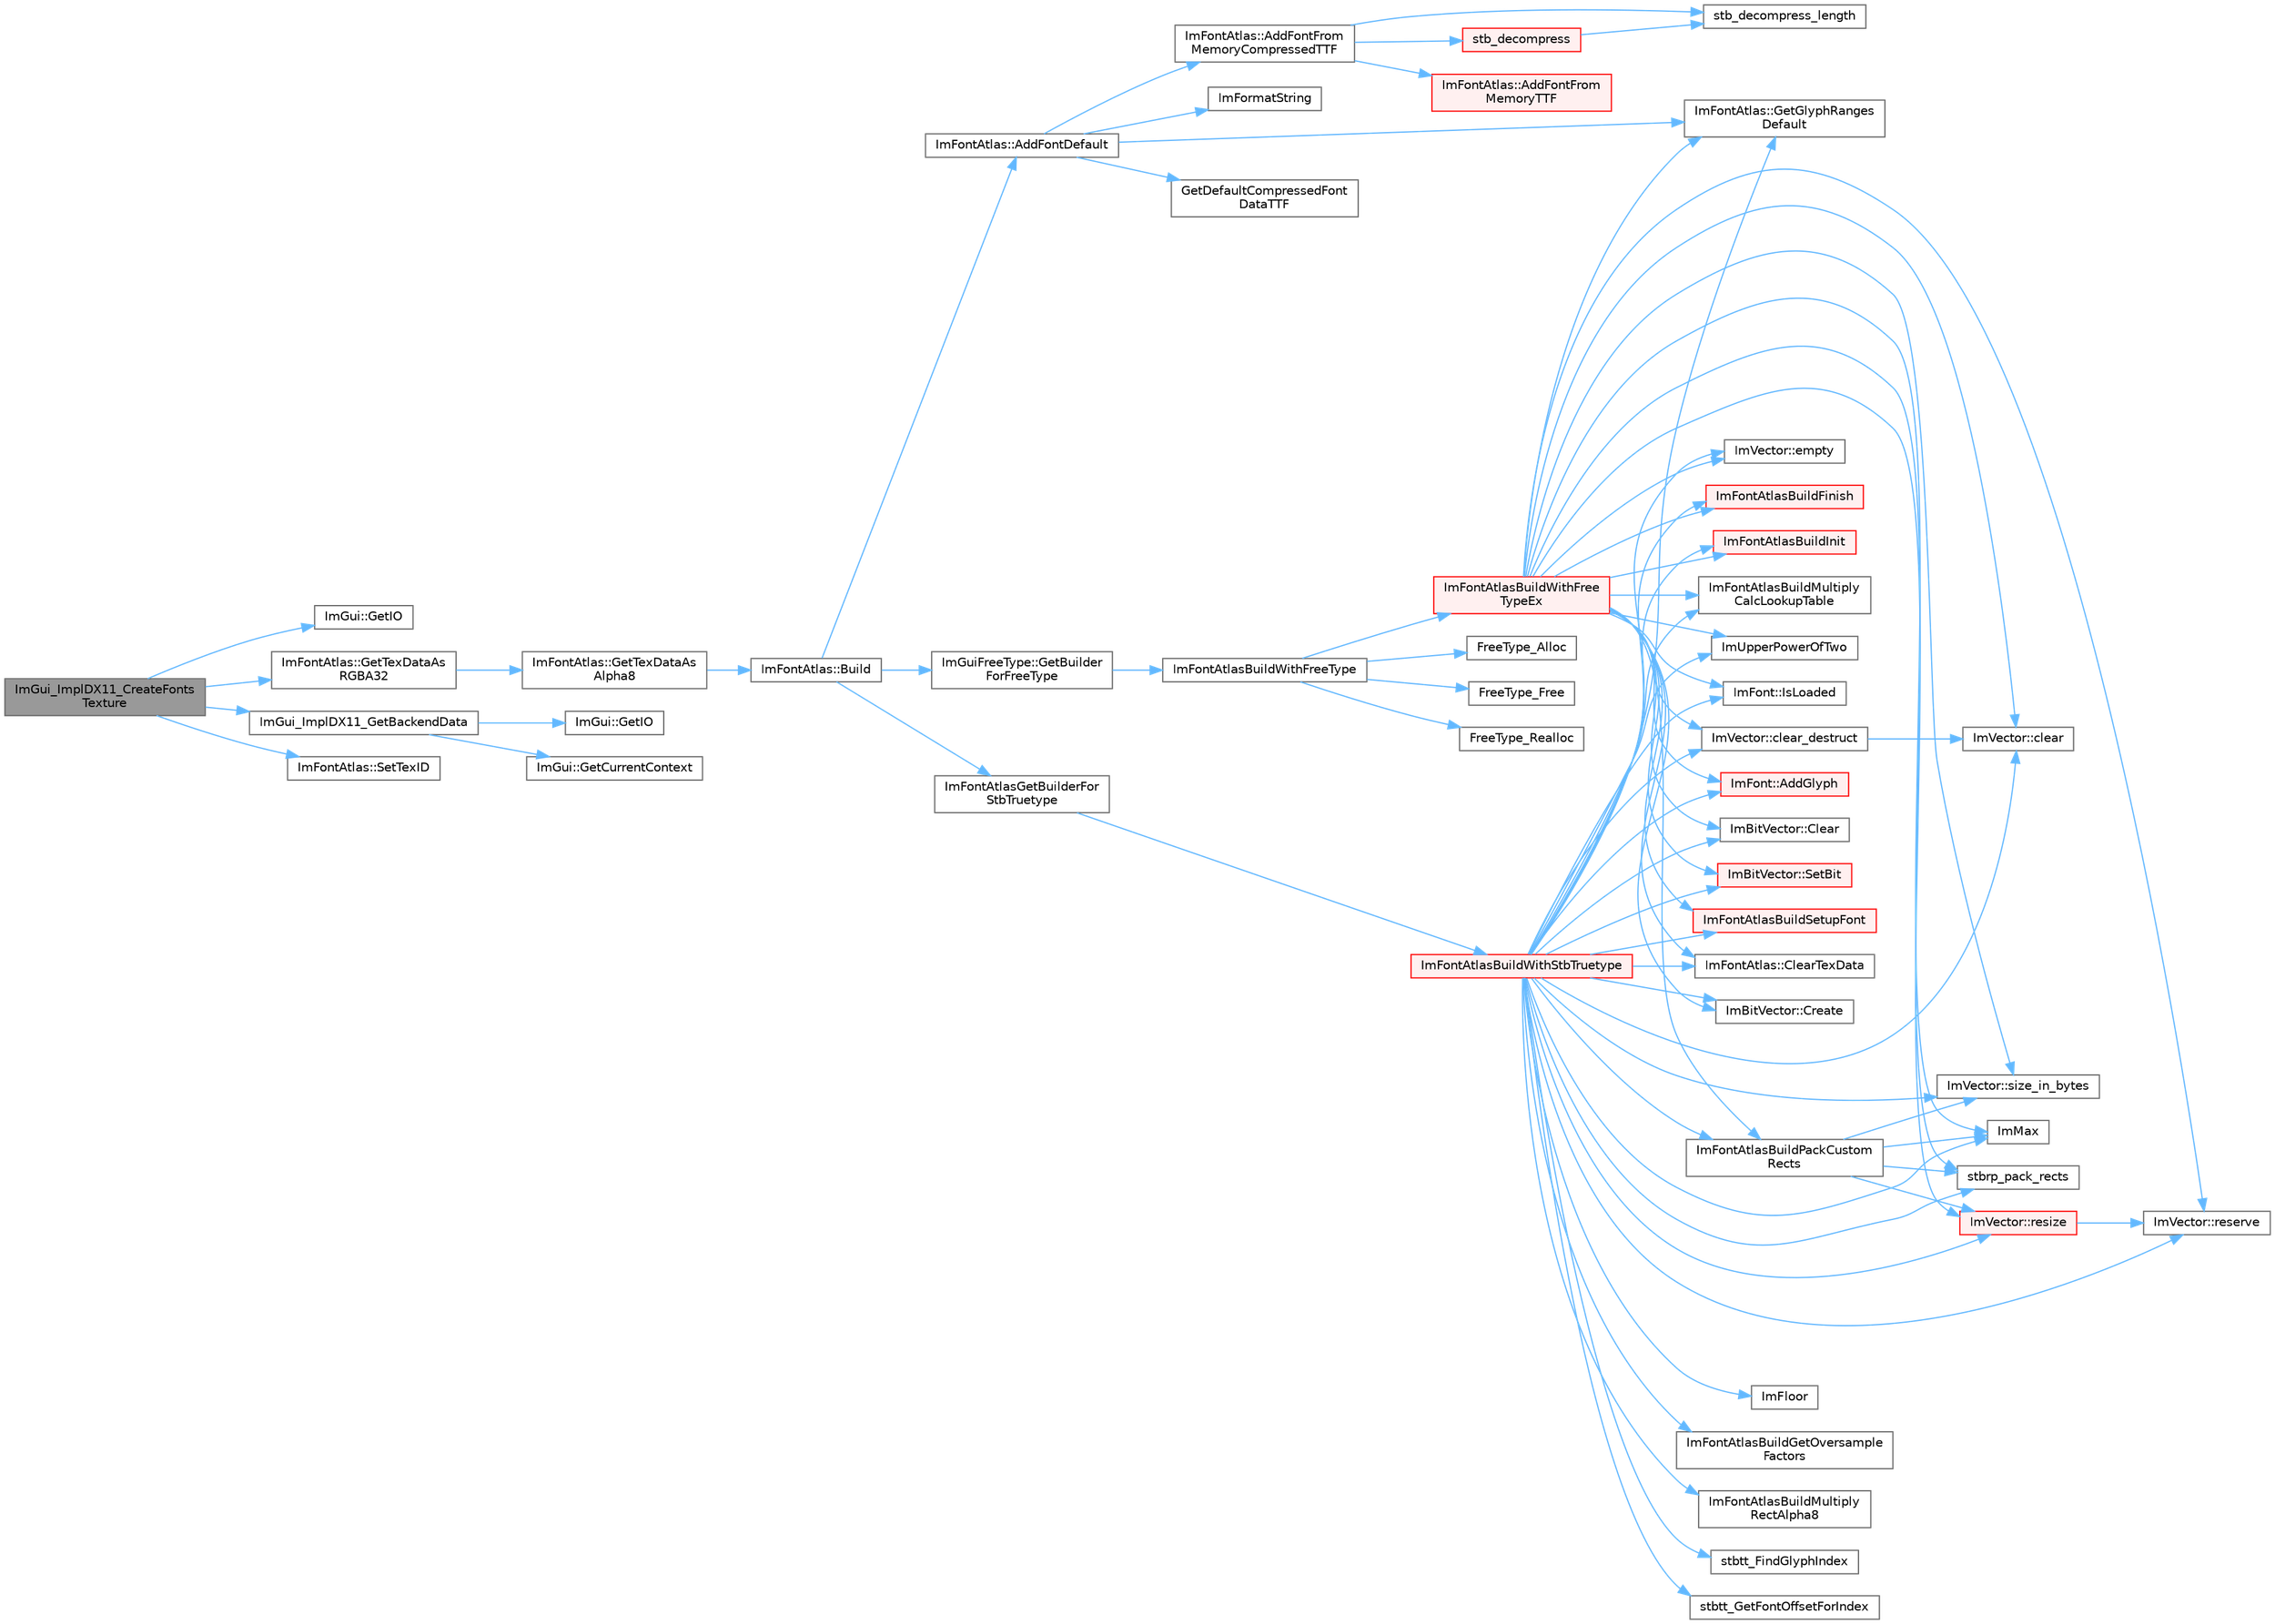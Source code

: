 digraph "ImGui_ImplDX11_CreateFontsTexture"
{
 // LATEX_PDF_SIZE
  bgcolor="transparent";
  edge [fontname=Helvetica,fontsize=10,labelfontname=Helvetica,labelfontsize=10];
  node [fontname=Helvetica,fontsize=10,shape=box,height=0.2,width=0.4];
  rankdir="LR";
  Node1 [id="Node000001",label="ImGui_ImplDX11_CreateFonts\lTexture",height=0.2,width=0.4,color="gray40", fillcolor="grey60", style="filled", fontcolor="black",tooltip=" "];
  Node1 -> Node2 [id="edge1_Node000001_Node000002",color="steelblue1",style="solid",tooltip=" "];
  Node2 [id="Node000002",label="ImGui::GetIO",height=0.2,width=0.4,color="grey40", fillcolor="white", style="filled",URL="$namespace_im_gui.html#a3179e560812f878f3961ce803a5d9302",tooltip=" "];
  Node1 -> Node3 [id="edge2_Node000001_Node000003",color="steelblue1",style="solid",tooltip=" "];
  Node3 [id="Node000003",label="ImFontAtlas::GetTexDataAs\lRGBA32",height=0.2,width=0.4,color="grey40", fillcolor="white", style="filled",URL="$struct_im_font_atlas.html#a8abb0c4e67ebb38249d4df71218c4eec",tooltip=" "];
  Node3 -> Node4 [id="edge3_Node000003_Node000004",color="steelblue1",style="solid",tooltip=" "];
  Node4 [id="Node000004",label="ImFontAtlas::GetTexDataAs\lAlpha8",height=0.2,width=0.4,color="grey40", fillcolor="white", style="filled",URL="$struct_im_font_atlas.html#aeff1a1044a1ab68d8f27bb2819cd9f44",tooltip=" "];
  Node4 -> Node5 [id="edge4_Node000004_Node000005",color="steelblue1",style="solid",tooltip=" "];
  Node5 [id="Node000005",label="ImFontAtlas::Build",height=0.2,width=0.4,color="grey40", fillcolor="white", style="filled",URL="$struct_im_font_atlas.html#a81e39e30dffa4dd7e458a53297451e27",tooltip=" "];
  Node5 -> Node6 [id="edge5_Node000005_Node000006",color="steelblue1",style="solid",tooltip=" "];
  Node6 [id="Node000006",label="ImFontAtlas::AddFontDefault",height=0.2,width=0.4,color="grey40", fillcolor="white", style="filled",URL="$struct_im_font_atlas.html#a9d2b4a94579bf603a0d2662cd8348cbd",tooltip=" "];
  Node6 -> Node7 [id="edge6_Node000006_Node000007",color="steelblue1",style="solid",tooltip=" "];
  Node7 [id="Node000007",label="ImFontAtlas::AddFontFrom\lMemoryCompressedTTF",height=0.2,width=0.4,color="grey40", fillcolor="white", style="filled",URL="$struct_im_font_atlas.html#a478ffa07777bf990ade02889e15a21ab",tooltip=" "];
  Node7 -> Node8 [id="edge7_Node000007_Node000008",color="steelblue1",style="solid",tooltip=" "];
  Node8 [id="Node000008",label="ImFontAtlas::AddFontFrom\lMemoryTTF",height=0.2,width=0.4,color="red", fillcolor="#FFF0F0", style="filled",URL="$struct_im_font_atlas.html#a95eec9b791e9c509180030f8176406ff",tooltip=" "];
  Node7 -> Node13 [id="edge8_Node000007_Node000013",color="steelblue1",style="solid",tooltip=" "];
  Node13 [id="Node000013",label="stb_decompress",height=0.2,width=0.4,color="red", fillcolor="#FFF0F0", style="filled",URL="$imgui__draw_8cpp.html#a23f899d930c93d351569ee83cf920570",tooltip=" "];
  Node13 -> Node15 [id="edge9_Node000013_Node000015",color="steelblue1",style="solid",tooltip=" "];
  Node15 [id="Node000015",label="stb_decompress_length",height=0.2,width=0.4,color="grey40", fillcolor="white", style="filled",URL="$imgui__draw_8cpp.html#a5a5301def23b33e2156ac79a8b65c69b",tooltip=" "];
  Node7 -> Node15 [id="edge10_Node000007_Node000015",color="steelblue1",style="solid",tooltip=" "];
  Node6 -> Node19 [id="edge11_Node000006_Node000019",color="steelblue1",style="solid",tooltip=" "];
  Node19 [id="Node000019",label="GetDefaultCompressedFont\lDataTTF",height=0.2,width=0.4,color="grey40", fillcolor="white", style="filled",URL="$imgui__draw_8cpp.html#abc3b462ef2c5ef511d4f7231e3d9b853",tooltip=" "];
  Node6 -> Node20 [id="edge12_Node000006_Node000020",color="steelblue1",style="solid",tooltip=" "];
  Node20 [id="Node000020",label="ImFontAtlas::GetGlyphRanges\lDefault",height=0.2,width=0.4,color="grey40", fillcolor="white", style="filled",URL="$struct_im_font_atlas.html#adec0df140eb1dc01c2a22a5253d62820",tooltip=" "];
  Node6 -> Node21 [id="edge13_Node000006_Node000021",color="steelblue1",style="solid",tooltip=" "];
  Node21 [id="Node000021",label="ImFormatString",height=0.2,width=0.4,color="grey40", fillcolor="white", style="filled",URL="$imgui_8cpp.html#a75ccaf7d676b1f567ba888ae42ac3809",tooltip=" "];
  Node5 -> Node22 [id="edge14_Node000005_Node000022",color="steelblue1",style="solid",tooltip=" "];
  Node22 [id="Node000022",label="ImGuiFreeType::GetBuilder\lForFreeType",height=0.2,width=0.4,color="grey40", fillcolor="white", style="filled",URL="$namespace_im_gui_free_type.html#ad0ba08f92f212ec5da9dd7a2872e0ae3",tooltip=" "];
  Node22 -> Node23 [id="edge15_Node000022_Node000023",color="steelblue1",style="solid",tooltip=" "];
  Node23 [id="Node000023",label="ImFontAtlasBuildWithFreeType",height=0.2,width=0.4,color="grey40", fillcolor="white", style="filled",URL="$imgui__freetype_8cpp.html#a59c51a543162f6d8a70c66e526f2f5fe",tooltip=" "];
  Node23 -> Node24 [id="edge16_Node000023_Node000024",color="steelblue1",style="solid",tooltip=" "];
  Node24 [id="Node000024",label="FreeType_Alloc",height=0.2,width=0.4,color="grey40", fillcolor="white", style="filled",URL="$imgui__freetype_8cpp.html#a6a98733a4a93bb0b2a6cc6c1d1c0637c",tooltip=" "];
  Node23 -> Node25 [id="edge17_Node000023_Node000025",color="steelblue1",style="solid",tooltip=" "];
  Node25 [id="Node000025",label="FreeType_Free",height=0.2,width=0.4,color="grey40", fillcolor="white", style="filled",URL="$imgui__freetype_8cpp.html#abc3aa644b842c8087c6a785b59fcf5e6",tooltip=" "];
  Node23 -> Node26 [id="edge18_Node000023_Node000026",color="steelblue1",style="solid",tooltip=" "];
  Node26 [id="Node000026",label="FreeType_Realloc",height=0.2,width=0.4,color="grey40", fillcolor="white", style="filled",URL="$imgui__freetype_8cpp.html#afb83eb710c8c6c48c842184d2b43bd72",tooltip=" "];
  Node23 -> Node27 [id="edge19_Node000023_Node000027",color="steelblue1",style="solid",tooltip=" "];
  Node27 [id="Node000027",label="ImFontAtlasBuildWithFree\lTypeEx",height=0.2,width=0.4,color="red", fillcolor="#FFF0F0", style="filled",URL="$imgui__freetype_8cpp.html#af965b039f4cb8ad8bcdc5a1981ac5d81",tooltip=" "];
  Node27 -> Node28 [id="edge20_Node000027_Node000028",color="steelblue1",style="solid",tooltip=" "];
  Node28 [id="Node000028",label="ImFont::AddGlyph",height=0.2,width=0.4,color="red", fillcolor="#FFF0F0", style="filled",URL="$struct_im_font.html#a1badad96fa8d41b4754fc7bdb826e6b2",tooltip=" "];
  Node27 -> Node32 [id="edge21_Node000027_Node000032",color="steelblue1",style="solid",tooltip=" "];
  Node32 [id="Node000032",label="ImBitVector::Clear",height=0.2,width=0.4,color="grey40", fillcolor="white", style="filled",URL="$struct_im_bit_vector.html#a6486ac9a357400a42af07909f937a659",tooltip=" "];
  Node27 -> Node33 [id="edge22_Node000027_Node000033",color="steelblue1",style="solid",tooltip=" "];
  Node33 [id="Node000033",label="ImVector::clear",height=0.2,width=0.4,color="grey40", fillcolor="white", style="filled",URL="$struct_im_vector.html#ae2d401b4ec5f1113cdb8edb5a61a38f7",tooltip=" "];
  Node27 -> Node34 [id="edge23_Node000027_Node000034",color="steelblue1",style="solid",tooltip=" "];
  Node34 [id="Node000034",label="ImVector::clear_destruct",height=0.2,width=0.4,color="grey40", fillcolor="white", style="filled",URL="$struct_im_vector.html#ac1ed34eac753156e87e8a92f78dbbe3f",tooltip=" "];
  Node34 -> Node33 [id="edge24_Node000034_Node000033",color="steelblue1",style="solid",tooltip=" "];
  Node27 -> Node10 [id="edge25_Node000027_Node000010",color="steelblue1",style="solid",tooltip=" "];
  Node10 [id="Node000010",label="ImFontAtlas::ClearTexData",height=0.2,width=0.4,color="grey40", fillcolor="white", style="filled",URL="$struct_im_font_atlas.html#a3ede4bd513bec044c77ac392ad9c6e86",tooltip=" "];
  Node27 -> Node35 [id="edge26_Node000027_Node000035",color="steelblue1",style="solid",tooltip=" "];
  Node35 [id="Node000035",label="ImBitVector::Create",height=0.2,width=0.4,color="grey40", fillcolor="white", style="filled",URL="$struct_im_bit_vector.html#a2e25a0809000ad27bfc3fb89f3d04829",tooltip=" "];
  Node27 -> Node36 [id="edge27_Node000027_Node000036",color="steelblue1",style="solid",tooltip=" "];
  Node36 [id="Node000036",label="ImVector::empty",height=0.2,width=0.4,color="grey40", fillcolor="white", style="filled",URL="$struct_im_vector.html#aa53e48a5272f4bad1099368769514ff1",tooltip=" "];
  Node27 -> Node20 [id="edge28_Node000027_Node000020",color="steelblue1",style="solid",tooltip=" "];
  Node27 -> Node38 [id="edge29_Node000027_Node000038",color="steelblue1",style="solid",tooltip=" "];
  Node38 [id="Node000038",label="ImFontAtlasBuildFinish",height=0.2,width=0.4,color="red", fillcolor="#FFF0F0", style="filled",URL="$imgui__draw_8cpp.html#adbf0ee92b3ac86e30b9e81f552d15d37",tooltip=" "];
  Node27 -> Node52 [id="edge30_Node000027_Node000052",color="steelblue1",style="solid",tooltip=" "];
  Node52 [id="Node000052",label="ImFontAtlasBuildInit",height=0.2,width=0.4,color="red", fillcolor="#FFF0F0", style="filled",URL="$imgui__draw_8cpp.html#ac050ff181df43cec0b63d834b6039c3f",tooltip=" "];
  Node27 -> Node54 [id="edge31_Node000027_Node000054",color="steelblue1",style="solid",tooltip=" "];
  Node54 [id="Node000054",label="ImFontAtlasBuildMultiply\lCalcLookupTable",height=0.2,width=0.4,color="grey40", fillcolor="white", style="filled",URL="$imgui__draw_8cpp.html#a8d5f3a053aae34ac7b93e39cb9096d06",tooltip=" "];
  Node27 -> Node55 [id="edge32_Node000027_Node000055",color="steelblue1",style="solid",tooltip=" "];
  Node55 [id="Node000055",label="ImFontAtlasBuildPackCustom\lRects",height=0.2,width=0.4,color="grey40", fillcolor="white", style="filled",URL="$imgui__draw_8cpp.html#add0fcd1708ca3540688d8277fc01bf3f",tooltip=" "];
  Node55 -> Node44 [id="edge33_Node000055_Node000044",color="steelblue1",style="solid",tooltip=" "];
  Node44 [id="Node000044",label="ImMax",height=0.2,width=0.4,color="grey40", fillcolor="white", style="filled",URL="$imgui__internal_8h.html#a7667efd95147d0422f140917c71a9226",tooltip=" "];
  Node55 -> Node56 [id="edge34_Node000055_Node000056",color="steelblue1",style="solid",tooltip=" "];
  Node56 [id="Node000056",label="ImVector::resize",height=0.2,width=0.4,color="red", fillcolor="#FFF0F0", style="filled",URL="$struct_im_vector.html#ac371dd62e56ae486b1a5038cf07eee56",tooltip=" "];
  Node56 -> Node58 [id="edge35_Node000056_Node000058",color="steelblue1",style="solid",tooltip=" "];
  Node58 [id="Node000058",label="ImVector::reserve",height=0.2,width=0.4,color="grey40", fillcolor="white", style="filled",URL="$struct_im_vector.html#a0f14f5736c3372157856eebb67123b75",tooltip=" "];
  Node55 -> Node59 [id="edge36_Node000055_Node000059",color="steelblue1",style="solid",tooltip=" "];
  Node59 [id="Node000059",label="ImVector::size_in_bytes",height=0.2,width=0.4,color="grey40", fillcolor="white", style="filled",URL="$struct_im_vector.html#ade9f2e937e47b0e0f9970dcfba038204",tooltip=" "];
  Node55 -> Node60 [id="edge37_Node000055_Node000060",color="steelblue1",style="solid",tooltip=" "];
  Node60 [id="Node000060",label="stbrp_pack_rects",height=0.2,width=0.4,color="grey40", fillcolor="white", style="filled",URL="$imstb__rectpack_8h.html#af038ae1b98573f24736c9a3eed0478ba",tooltip=" "];
  Node27 -> Node61 [id="edge38_Node000027_Node000061",color="steelblue1",style="solid",tooltip=" "];
  Node61 [id="Node000061",label="ImFontAtlasBuildSetupFont",height=0.2,width=0.4,color="red", fillcolor="#FFF0F0", style="filled",URL="$imgui__draw_8cpp.html#a4bea0932904c84de73237df3f1f76bdd",tooltip=" "];
  Node27 -> Node44 [id="edge39_Node000027_Node000044",color="steelblue1",style="solid",tooltip=" "];
  Node27 -> Node63 [id="edge40_Node000027_Node000063",color="steelblue1",style="solid",tooltip=" "];
  Node63 [id="Node000063",label="ImUpperPowerOfTwo",height=0.2,width=0.4,color="grey40", fillcolor="white", style="filled",URL="$imgui__internal_8h.html#adae096c61c812293ec61ac541c146674",tooltip=" "];
  Node27 -> Node64 [id="edge41_Node000027_Node000064",color="steelblue1",style="solid",tooltip=" "];
  Node64 [id="Node000064",label="ImFont::IsLoaded",height=0.2,width=0.4,color="grey40", fillcolor="white", style="filled",URL="$struct_im_font.html#a97dafa61cc94e84be396d69b0d42b1ce",tooltip=" "];
  Node27 -> Node58 [id="edge42_Node000027_Node000058",color="steelblue1",style="solid",tooltip=" "];
  Node27 -> Node56 [id="edge43_Node000027_Node000056",color="steelblue1",style="solid",tooltip=" "];
  Node27 -> Node66 [id="edge44_Node000027_Node000066",color="steelblue1",style="solid",tooltip=" "];
  Node66 [id="Node000066",label="ImBitVector::SetBit",height=0.2,width=0.4,color="red", fillcolor="#FFF0F0", style="filled",URL="$struct_im_bit_vector.html#afab0abbd320b1f33d1988760be7cd39b",tooltip=" "];
  Node27 -> Node59 [id="edge45_Node000027_Node000059",color="steelblue1",style="solid",tooltip=" "];
  Node27 -> Node60 [id="edge46_Node000027_Node000060",color="steelblue1",style="solid",tooltip=" "];
  Node5 -> Node70 [id="edge47_Node000005_Node000070",color="steelblue1",style="solid",tooltip=" "];
  Node70 [id="Node000070",label="ImFontAtlasGetBuilderFor\lStbTruetype",height=0.2,width=0.4,color="grey40", fillcolor="white", style="filled",URL="$imgui__draw_8cpp.html#a4c276d0224ef420d570c9485c4c76a19",tooltip=" "];
  Node70 -> Node71 [id="edge48_Node000070_Node000071",color="steelblue1",style="solid",tooltip=" "];
  Node71 [id="Node000071",label="ImFontAtlasBuildWithStbTruetype",height=0.2,width=0.4,color="red", fillcolor="#FFF0F0", style="filled",URL="$imgui__draw_8cpp.html#a2f785bd6dd330af7a832589fa24f303a",tooltip=" "];
  Node71 -> Node28 [id="edge49_Node000071_Node000028",color="steelblue1",style="solid",tooltip=" "];
  Node71 -> Node32 [id="edge50_Node000071_Node000032",color="steelblue1",style="solid",tooltip=" "];
  Node71 -> Node33 [id="edge51_Node000071_Node000033",color="steelblue1",style="solid",tooltip=" "];
  Node71 -> Node34 [id="edge52_Node000071_Node000034",color="steelblue1",style="solid",tooltip=" "];
  Node71 -> Node10 [id="edge53_Node000071_Node000010",color="steelblue1",style="solid",tooltip=" "];
  Node71 -> Node35 [id="edge54_Node000071_Node000035",color="steelblue1",style="solid",tooltip=" "];
  Node71 -> Node36 [id="edge55_Node000071_Node000036",color="steelblue1",style="solid",tooltip=" "];
  Node71 -> Node20 [id="edge56_Node000071_Node000020",color="steelblue1",style="solid",tooltip=" "];
  Node71 -> Node72 [id="edge57_Node000071_Node000072",color="steelblue1",style="solid",tooltip=" "];
  Node72 [id="Node000072",label="ImFloor",height=0.2,width=0.4,color="grey40", fillcolor="white", style="filled",URL="$imgui__internal_8h.html#a51a84b6be21807818b857a8565d97912",tooltip=" "];
  Node71 -> Node38 [id="edge58_Node000071_Node000038",color="steelblue1",style="solid",tooltip=" "];
  Node71 -> Node73 [id="edge59_Node000071_Node000073",color="steelblue1",style="solid",tooltip=" "];
  Node73 [id="Node000073",label="ImFontAtlasBuildGetOversample\lFactors",height=0.2,width=0.4,color="grey40", fillcolor="white", style="filled",URL="$imgui__draw_8cpp.html#aa1efcf4c3caa22137e6a7d548435af5a",tooltip=" "];
  Node71 -> Node52 [id="edge60_Node000071_Node000052",color="steelblue1",style="solid",tooltip=" "];
  Node71 -> Node54 [id="edge61_Node000071_Node000054",color="steelblue1",style="solid",tooltip=" "];
  Node71 -> Node74 [id="edge62_Node000071_Node000074",color="steelblue1",style="solid",tooltip=" "];
  Node74 [id="Node000074",label="ImFontAtlasBuildMultiply\lRectAlpha8",height=0.2,width=0.4,color="grey40", fillcolor="white", style="filled",URL="$imgui__draw_8cpp.html#a8dc3feae771599949b33712b520e9060",tooltip=" "];
  Node71 -> Node55 [id="edge63_Node000071_Node000055",color="steelblue1",style="solid",tooltip=" "];
  Node71 -> Node61 [id="edge64_Node000071_Node000061",color="steelblue1",style="solid",tooltip=" "];
  Node71 -> Node44 [id="edge65_Node000071_Node000044",color="steelblue1",style="solid",tooltip=" "];
  Node71 -> Node63 [id="edge66_Node000071_Node000063",color="steelblue1",style="solid",tooltip=" "];
  Node71 -> Node64 [id="edge67_Node000071_Node000064",color="steelblue1",style="solid",tooltip=" "];
  Node71 -> Node58 [id="edge68_Node000071_Node000058",color="steelblue1",style="solid",tooltip=" "];
  Node71 -> Node56 [id="edge69_Node000071_Node000056",color="steelblue1",style="solid",tooltip=" "];
  Node71 -> Node66 [id="edge70_Node000071_Node000066",color="steelblue1",style="solid",tooltip=" "];
  Node71 -> Node59 [id="edge71_Node000071_Node000059",color="steelblue1",style="solid",tooltip=" "];
  Node71 -> Node60 [id="edge72_Node000071_Node000060",color="steelblue1",style="solid",tooltip=" "];
  Node71 -> Node75 [id="edge73_Node000071_Node000075",color="steelblue1",style="solid",tooltip=" "];
  Node75 [id="Node000075",label="stbtt_FindGlyphIndex",height=0.2,width=0.4,color="grey40", fillcolor="white", style="filled",URL="$imstb__truetype_8h.html#a213d5628c6b2e5c107b99378eefc6e3a",tooltip=" "];
  Node71 -> Node76 [id="edge74_Node000071_Node000076",color="steelblue1",style="solid",tooltip=" "];
  Node76 [id="Node000076",label="stbtt_GetFontOffsetForIndex",height=0.2,width=0.4,color="grey40", fillcolor="white", style="filled",URL="$imstb__truetype_8h.html#a5ba17159df62ca39649e6f2231ac6e89",tooltip=" "];
  Node1 -> Node87 [id="edge75_Node000001_Node000087",color="steelblue1",style="solid",tooltip=" "];
  Node87 [id="Node000087",label="ImGui_ImplDX11_GetBackendData",height=0.2,width=0.4,color="grey40", fillcolor="white", style="filled",URL="$imgui__impl__dx11_8cpp.html#a6f2fc0574f090854d5aac193780c5f32",tooltip=" "];
  Node87 -> Node88 [id="edge76_Node000087_Node000088",color="steelblue1",style="solid",tooltip=" "];
  Node88 [id="Node000088",label="ImGui::GetCurrentContext",height=0.2,width=0.4,color="grey40", fillcolor="white", style="filled",URL="$namespace_im_gui.html#af557a6de5538099a0f6047eb994bbf42",tooltip=" "];
  Node87 -> Node89 [id="edge77_Node000087_Node000089",color="steelblue1",style="solid",tooltip=" "];
  Node89 [id="Node000089",label="ImGui::GetIO",height=0.2,width=0.4,color="grey40", fillcolor="white", style="filled",URL="$namespace_im_gui.html#a7dea7d0530868f078324f14a308f0c3c",tooltip=" "];
  Node1 -> Node90 [id="edge78_Node000001_Node000090",color="steelblue1",style="solid",tooltip=" "];
  Node90 [id="Node000090",label="ImFontAtlas::SetTexID",height=0.2,width=0.4,color="grey40", fillcolor="white", style="filled",URL="$struct_im_font_atlas.html#a96ffd1956c11dac4f79b43c095828445",tooltip=" "];
}
